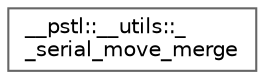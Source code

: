 digraph "Graphical Class Hierarchy"
{
 // LATEX_PDF_SIZE
  bgcolor="transparent";
  edge [fontname=Helvetica,fontsize=10,labelfontname=Helvetica,labelfontsize=10];
  node [fontname=Helvetica,fontsize=10,shape=box,height=0.2,width=0.4];
  rankdir="LR";
  Node0 [id="Node000000",label="__pstl::__utils::_\l_serial_move_merge",height=0.2,width=0.4,color="grey40", fillcolor="white", style="filled",URL="$struct____pstl_1_1____utils_1_1____serial__move__merge.html",tooltip="Merge sequences [__xs,__xe) and [__ys,__ye) to output sequence [__zs,(__xe-__xs)+(__ye-__ys)),..."];
}
